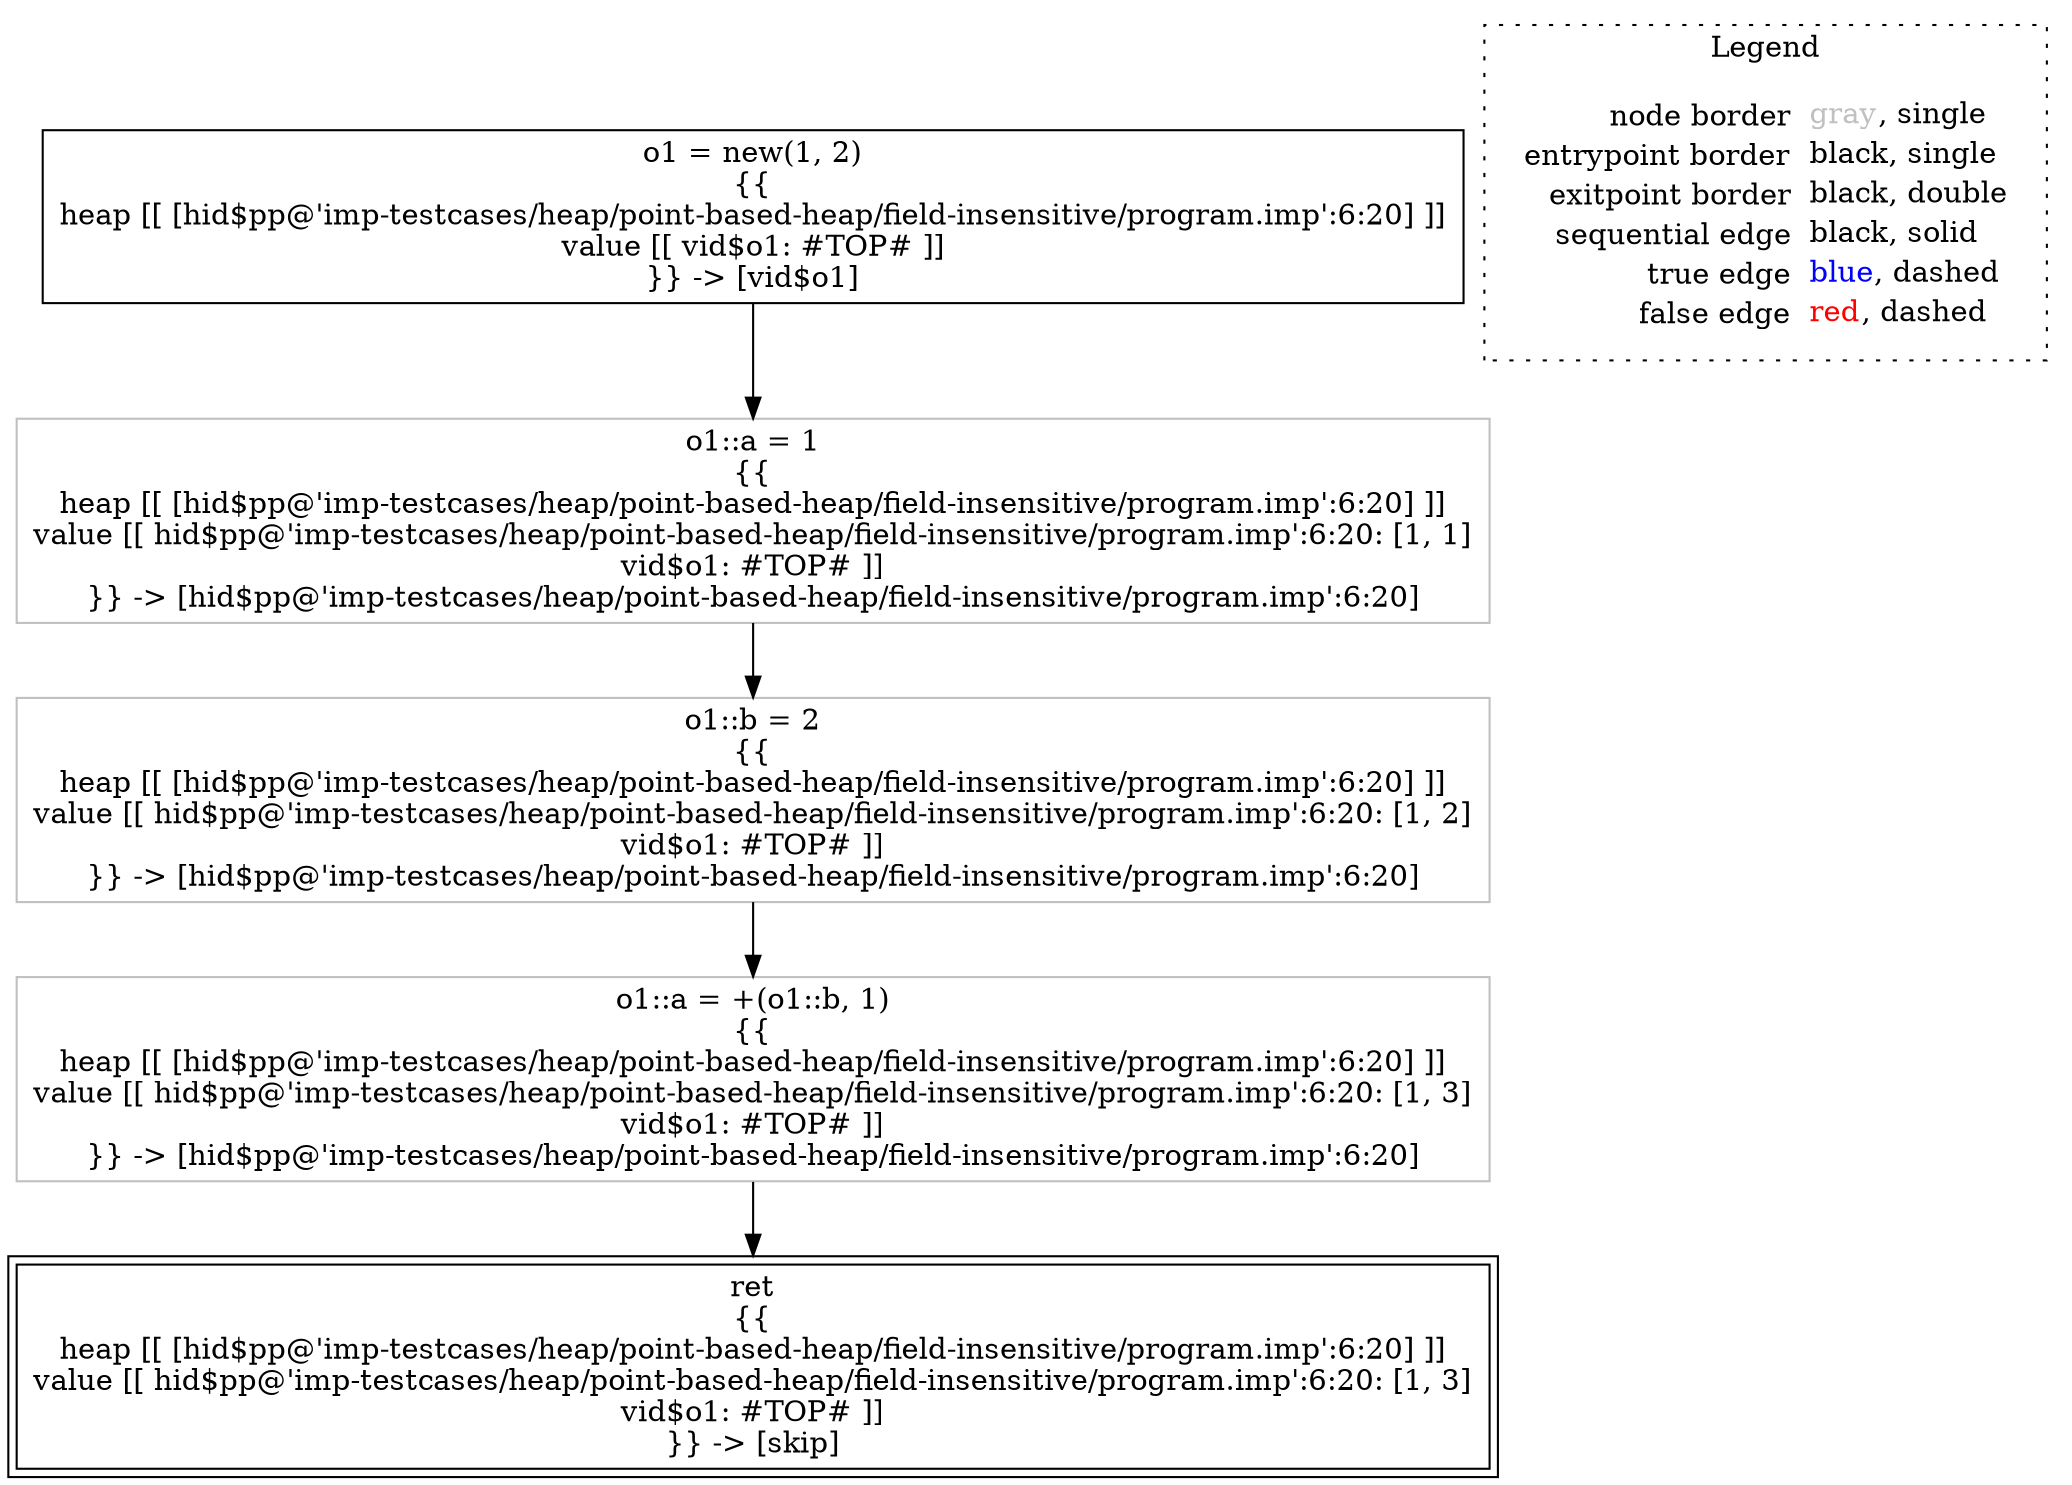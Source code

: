 digraph {
	"node0" [shape="rect",color="black",label=<o1 = new(1, 2)<BR/>{{<BR/>heap [[ [hid$pp@'imp-testcases/heap/point-based-heap/field-insensitive/program.imp':6:20] ]]<BR/>value [[ vid$o1: #TOP# ]]<BR/>}} -&gt; [vid$o1]>];
	"node1" [shape="rect",color="gray",label=<o1::a = 1<BR/>{{<BR/>heap [[ [hid$pp@'imp-testcases/heap/point-based-heap/field-insensitive/program.imp':6:20] ]]<BR/>value [[ hid$pp@'imp-testcases/heap/point-based-heap/field-insensitive/program.imp':6:20: [1, 1]<BR/>vid$o1: #TOP# ]]<BR/>}} -&gt; [hid$pp@'imp-testcases/heap/point-based-heap/field-insensitive/program.imp':6:20]>];
	"node2" [shape="rect",color="black",peripheries="2",label=<ret<BR/>{{<BR/>heap [[ [hid$pp@'imp-testcases/heap/point-based-heap/field-insensitive/program.imp':6:20] ]]<BR/>value [[ hid$pp@'imp-testcases/heap/point-based-heap/field-insensitive/program.imp':6:20: [1, 3]<BR/>vid$o1: #TOP# ]]<BR/>}} -&gt; [skip]>];
	"node3" [shape="rect",color="gray",label=<o1::b = 2<BR/>{{<BR/>heap [[ [hid$pp@'imp-testcases/heap/point-based-heap/field-insensitive/program.imp':6:20] ]]<BR/>value [[ hid$pp@'imp-testcases/heap/point-based-heap/field-insensitive/program.imp':6:20: [1, 2]<BR/>vid$o1: #TOP# ]]<BR/>}} -&gt; [hid$pp@'imp-testcases/heap/point-based-heap/field-insensitive/program.imp':6:20]>];
	"node4" [shape="rect",color="gray",label=<o1::a = +(o1::b, 1)<BR/>{{<BR/>heap [[ [hid$pp@'imp-testcases/heap/point-based-heap/field-insensitive/program.imp':6:20] ]]<BR/>value [[ hid$pp@'imp-testcases/heap/point-based-heap/field-insensitive/program.imp':6:20: [1, 3]<BR/>vid$o1: #TOP# ]]<BR/>}} -&gt; [hid$pp@'imp-testcases/heap/point-based-heap/field-insensitive/program.imp':6:20]>];
	"node0" -> "node1" [color="black"];
	"node1" -> "node3" [color="black"];
	"node3" -> "node4" [color="black"];
	"node4" -> "node2" [color="black"];
subgraph cluster_legend {
	label="Legend";
	style=dotted;
	node [shape=plaintext];
	"legend" [label=<<table border="0" cellpadding="2" cellspacing="0" cellborder="0"><tr><td align="right">node border&nbsp;</td><td align="left"><font color="gray">gray</font>, single</td></tr><tr><td align="right">entrypoint border&nbsp;</td><td align="left"><font color="black">black</font>, single</td></tr><tr><td align="right">exitpoint border&nbsp;</td><td align="left"><font color="black">black</font>, double</td></tr><tr><td align="right">sequential edge&nbsp;</td><td align="left"><font color="black">black</font>, solid</td></tr><tr><td align="right">true edge&nbsp;</td><td align="left"><font color="blue">blue</font>, dashed</td></tr><tr><td align="right">false edge&nbsp;</td><td align="left"><font color="red">red</font>, dashed</td></tr></table>>];
}

}
